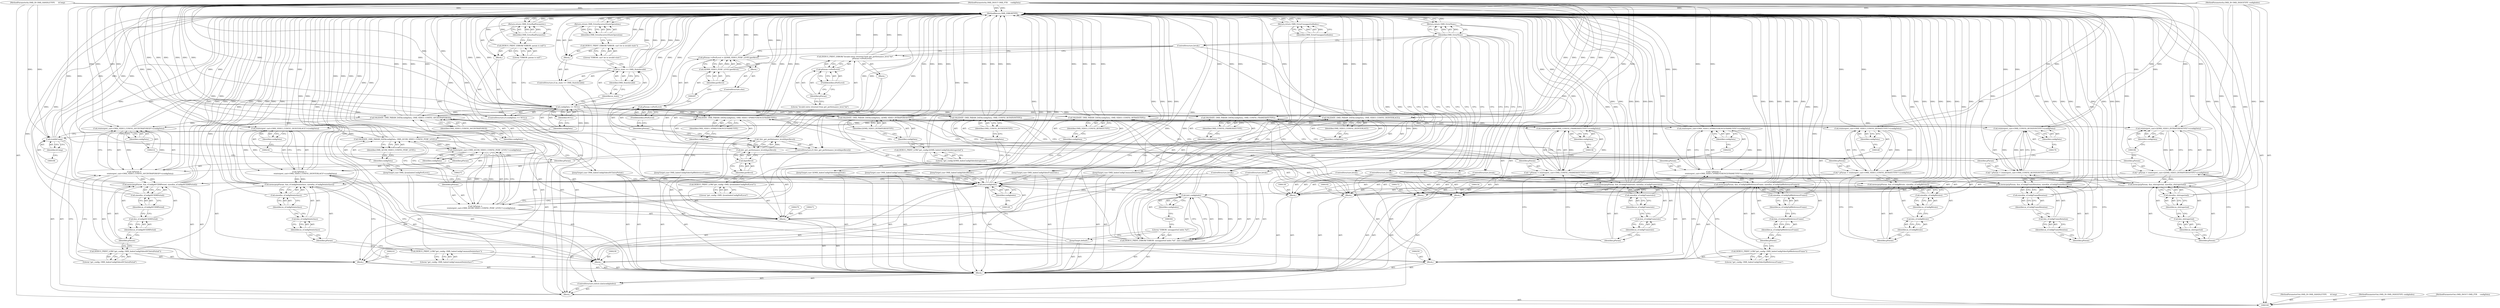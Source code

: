 digraph "0_Android_560ccdb509a7b86186fac0fce1b25bd9a3e6a6e8_4" {
"1000310" [label="(MethodReturn,OMX_ERRORTYPE)"];
"1000101" [label="(MethodParameterIn,OMX_IN OMX_HANDLETYPE      hComp)"];
"1000384" [label="(MethodParameterOut,OMX_IN OMX_HANDLETYPE      hComp)"];
"1000117" [label="(ControlStructure,if (m_state == OMX_StateInvalid))"];
"1000120" [label="(Identifier,OMX_StateInvalid)"];
"1000121" [label="(Block,)"];
"1000118" [label="(Call,m_state == OMX_StateInvalid)"];
"1000119" [label="(Identifier,m_state)"];
"1000123" [label="(Literal,\"ERROR: can't be in invalid state\")"];
"1000122" [label="(Call,DEBUG_PRINT_ERROR(\"ERROR: can't be in invalid state\"))"];
"1000124" [label="(Return,return OMX_ErrorIncorrectStateOperation;)"];
"1000125" [label="(Identifier,OMX_ErrorIncorrectStateOperation)"];
"1000127" [label="(Call,(int)configIndex)"];
"1000129" [label="(Identifier,configIndex)"];
"1000130" [label="(Block,)"];
"1000126" [label="(ControlStructure,switch ((int)configIndex))"];
"1000131" [label="(JumpTarget,case OMX_IndexConfigVideoBitrate:)"];
"1000102" [label="(MethodParameterIn,OMX_IN OMX_INDEXTYPE configIndex)"];
"1000385" [label="(MethodParameterOut,OMX_IN OMX_INDEXTYPE configIndex)"];
"1000133" [label="(Call,VALIDATE_OMX_PARAM_DATA(configData, OMX_VIDEO_CONFIG_BITRATETYPE))"];
"1000134" [label="(Identifier,configData)"];
"1000135" [label="(Identifier,OMX_VIDEO_CONFIG_BITRATETYPE)"];
"1000141" [label="(Identifier,configData)"];
"1000132" [label="(Block,)"];
"1000137" [label="(Call,* pParam = reinterpret_cast<OMX_VIDEO_CONFIG_BITRATETYPE*>(configData))"];
"1000138" [label="(Identifier,pParam)"];
"1000139" [label="(Call,reinterpret_cast<OMX_VIDEO_CONFIG_BITRATETYPE*>(configData))"];
"1000142" [label="(Call,memcpy(pParam, &m_sConfigBitrate, sizeof(m_sConfigBitrate)))"];
"1000143" [label="(Identifier,pParam)"];
"1000144" [label="(Call,&m_sConfigBitrate)"];
"1000145" [label="(Identifier,m_sConfigBitrate)"];
"1000146" [label="(Call,sizeof(m_sConfigBitrate))"];
"1000147" [label="(Identifier,m_sConfigBitrate)"];
"1000148" [label="(ControlStructure,break;)"];
"1000149" [label="(JumpTarget,case OMX_IndexConfigVideoFramerate:)"];
"1000151" [label="(Call,VALIDATE_OMX_PARAM_DATA(configData, OMX_CONFIG_FRAMERATETYPE))"];
"1000152" [label="(Identifier,configData)"];
"1000153" [label="(Identifier,OMX_CONFIG_FRAMERATETYPE)"];
"1000150" [label="(Block,)"];
"1000155" [label="(Call,* pParam = reinterpret_cast<OMX_CONFIG_FRAMERATETYPE*>(configData))"];
"1000156" [label="(Identifier,pParam)"];
"1000157" [label="(Call,reinterpret_cast<OMX_CONFIG_FRAMERATETYPE*>(configData))"];
"1000159" [label="(Identifier,configData)"];
"1000103" [label="(MethodParameterIn,OMX_INOUT OMX_PTR     configData)"];
"1000386" [label="(MethodParameterOut,OMX_INOUT OMX_PTR     configData)"];
"1000160" [label="(Call,memcpy(pParam, &m_sConfigFramerate, sizeof(m_sConfigFramerate)))"];
"1000161" [label="(Identifier,pParam)"];
"1000162" [label="(Call,&m_sConfigFramerate)"];
"1000163" [label="(Identifier,m_sConfigFramerate)"];
"1000164" [label="(Call,sizeof(m_sConfigFramerate))"];
"1000165" [label="(Identifier,m_sConfigFramerate)"];
"1000166" [label="(ControlStructure,break;)"];
"1000167" [label="(JumpTarget,case OMX_IndexConfigCommonRotate:)"];
"1000169" [label="(Call,VALIDATE_OMX_PARAM_DATA(configData, OMX_CONFIG_ROTATIONTYPE))"];
"1000170" [label="(Identifier,configData)"];
"1000171" [label="(Identifier,OMX_CONFIG_ROTATIONTYPE)"];
"1000168" [label="(Block,)"];
"1000173" [label="(Call,* pParam = reinterpret_cast<OMX_CONFIG_ROTATIONTYPE*>(configData))"];
"1000174" [label="(Identifier,pParam)"];
"1000175" [label="(Call,reinterpret_cast<OMX_CONFIG_ROTATIONTYPE*>(configData))"];
"1000177" [label="(Identifier,configData)"];
"1000178" [label="(Call,memcpy(pParam, &m_sConfigFrameRotation, sizeof(m_sConfigFrameRotation)))"];
"1000179" [label="(Identifier,pParam)"];
"1000180" [label="(Call,&m_sConfigFrameRotation)"];
"1000181" [label="(Identifier,m_sConfigFrameRotation)"];
"1000182" [label="(Call,sizeof(m_sConfigFrameRotation))"];
"1000183" [label="(Identifier,m_sConfigFrameRotation)"];
"1000184" [label="(ControlStructure,break;)"];
"1000104" [label="(Block,)"];
"1000185" [label="(JumpTarget,case QOMX_IndexConfigVideoIntraperiod:)"];
"1000187" [label="(Call,DEBUG_PRINT_LOW(\"get_config:QOMX_IndexConfigVideoIntraperiod\"))"];
"1000188" [label="(Literal,\"get_config:QOMX_IndexConfigVideoIntraperiod\")"];
"1000189" [label="(Call,VALIDATE_OMX_PARAM_DATA(configData, QOMX_VIDEO_INTRAPERIODTYPE))"];
"1000190" [label="(Identifier,configData)"];
"1000191" [label="(Identifier,QOMX_VIDEO_INTRAPERIODTYPE)"];
"1000197" [label="(Identifier,configData)"];
"1000186" [label="(Block,)"];
"1000193" [label="(Call,* pParam = reinterpret_cast<QOMX_VIDEO_INTRAPERIODTYPE*>(configData))"];
"1000194" [label="(Identifier,pParam)"];
"1000195" [label="(Call,reinterpret_cast<QOMX_VIDEO_INTRAPERIODTYPE*>(configData))"];
"1000198" [label="(Call,memcpy(pParam, &m_sIntraperiod, sizeof(m_sIntraperiod)))"];
"1000199" [label="(Identifier,pParam)"];
"1000200" [label="(Call,&m_sIntraperiod)"];
"1000201" [label="(Identifier,m_sIntraperiod)"];
"1000202" [label="(Call,sizeof(m_sIntraperiod))"];
"1000203" [label="(Identifier,m_sIntraperiod)"];
"1000204" [label="(ControlStructure,break;)"];
"1000205" [label="(JumpTarget,case OMX_IndexConfigVideoAVCIntraPeriod:)"];
"1000105" [label="(Call,(void)hComp)"];
"1000107" [label="(Identifier,hComp)"];
"1000207" [label="(Call,VALIDATE_OMX_PARAM_DATA(configData, OMX_VIDEO_CONFIG_AVCINTRAPERIOD))"];
"1000208" [label="(Identifier,configData)"];
"1000209" [label="(Identifier,OMX_VIDEO_CONFIG_AVCINTRAPERIOD)"];
"1000206" [label="(Block,)"];
"1000211" [label="(Call,*pParam =\n                     reinterpret_cast<OMX_VIDEO_CONFIG_AVCINTRAPERIOD*>(configData))"];
"1000212" [label="(Identifier,pParam)"];
"1000213" [label="(Call,reinterpret_cast<OMX_VIDEO_CONFIG_AVCINTRAPERIOD*>(configData))"];
"1000215" [label="(Identifier,configData)"];
"1000216" [label="(Call,DEBUG_PRINT_LOW(\"get_config: OMX_IndexConfigVideoAVCIntraPeriod\"))"];
"1000217" [label="(Literal,\"get_config: OMX_IndexConfigVideoAVCIntraPeriod\")"];
"1000218" [label="(Call,memcpy(pParam, &m_sConfigAVCIDRPeriod, sizeof(m_sConfigAVCIDRPeriod)))"];
"1000219" [label="(Identifier,pParam)"];
"1000220" [label="(Call,&m_sConfigAVCIDRPeriod)"];
"1000221" [label="(Identifier,m_sConfigAVCIDRPeriod)"];
"1000222" [label="(Call,sizeof(m_sConfigAVCIDRPeriod))"];
"1000223" [label="(Identifier,m_sConfigAVCIDRPeriod)"];
"1000224" [label="(ControlStructure,break;)"];
"1000225" [label="(JumpTarget,case OMX_IndexConfigCommonDeinterlace:)"];
"1000227" [label="(Call,VALIDATE_OMX_PARAM_DATA(configData, OMX_VIDEO_CONFIG_DEINTERLACE))"];
"1000228" [label="(Identifier,configData)"];
"1000229" [label="(Identifier,OMX_VIDEO_CONFIG_DEINTERLACE)"];
"1000226" [label="(Block,)"];
"1000231" [label="(Call,*pParam =\n                     reinterpret_cast<OMX_VIDEO_CONFIG_DEINTERLACE*>(configData))"];
"1000232" [label="(Identifier,pParam)"];
"1000233" [label="(Call,reinterpret_cast<OMX_VIDEO_CONFIG_DEINTERLACE*>(configData))"];
"1000235" [label="(Identifier,configData)"];
"1000236" [label="(Call,DEBUG_PRINT_LOW(\"get_config: OMX_IndexConfigCommonDeinterlace\"))"];
"1000237" [label="(Literal,\"get_config: OMX_IndexConfigCommonDeinterlace\")"];
"1000238" [label="(Call,memcpy(pParam, &m_sConfigDeinterlace, sizeof(m_sConfigDeinterlace)))"];
"1000239" [label="(Identifier,pParam)"];
"1000240" [label="(Call,&m_sConfigDeinterlace)"];
"1000241" [label="(Identifier,m_sConfigDeinterlace)"];
"1000242" [label="(Call,sizeof(m_sConfigDeinterlace))"];
"1000243" [label="(Identifier,m_sConfigDeinterlace)"];
"1000244" [label="(ControlStructure,break;)"];
"1000245" [label="(JumpTarget,case OMX_IndexConfigVideoVp8ReferenceFrame:)"];
"1000108" [label="(ControlStructure,if (configData == NULL))"];
"1000111" [label="(Identifier,NULL)"];
"1000112" [label="(Block,)"];
"1000109" [label="(Call,configData == NULL)"];
"1000110" [label="(Identifier,configData)"];
"1000247" [label="(Call,VALIDATE_OMX_PARAM_DATA(configData, OMX_VIDEO_VP8REFERENCEFRAMETYPE))"];
"1000248" [label="(Identifier,configData)"];
"1000249" [label="(Identifier,OMX_VIDEO_VP8REFERENCEFRAMETYPE)"];
"1000246" [label="(Block,)"];
"1000251" [label="(Call,* pParam =\n                    reinterpret_cast<OMX_VIDEO_VP8REFERENCEFRAMETYPE*>(configData))"];
"1000252" [label="(Identifier,pParam)"];
"1000253" [label="(Call,reinterpret_cast<OMX_VIDEO_VP8REFERENCEFRAMETYPE*>(configData))"];
"1000255" [label="(Identifier,configData)"];
"1000256" [label="(Call,DEBUG_PRINT_LOW(\"get_config: OMX_IndexConfigVideoVp8ReferenceFrame\"))"];
"1000257" [label="(Literal,\"get_config: OMX_IndexConfigVideoVp8ReferenceFrame\")"];
"1000258" [label="(Call,memcpy(pParam, &m_sConfigVp8ReferenceFrame, sizeof(m_sConfigVp8ReferenceFrame)))"];
"1000259" [label="(Identifier,pParam)"];
"1000260" [label="(Call,&m_sConfigVp8ReferenceFrame)"];
"1000261" [label="(Identifier,m_sConfigVp8ReferenceFrame)"];
"1000262" [label="(Call,sizeof(m_sConfigVp8ReferenceFrame))"];
"1000263" [label="(Identifier,m_sConfigVp8ReferenceFrame)"];
"1000264" [label="(ControlStructure,break;)"];
"1000265" [label="(JumpTarget,case OMX_QcomIndexConfigPerfLevel:)"];
"1000114" [label="(Literal,\"ERROR: param is null\")"];
"1000113" [label="(Call,DEBUG_PRINT_ERROR(\"ERROR: param is null\"))"];
"1000267" [label="(Call,VALIDATE_OMX_PARAM_DATA(configData, OMX_QCOM_VIDEO_CONFIG_PERF_LEVEL))"];
"1000268" [label="(Identifier,configData)"];
"1000269" [label="(Identifier,OMX_QCOM_VIDEO_CONFIG_PERF_LEVEL)"];
"1000266" [label="(Block,)"];
"1000272" [label="(Call,*pParam =\n                     reinterpret_cast<OMX_QCOM_VIDEO_CONFIG_PERF_LEVEL*>(configData))"];
"1000273" [label="(Identifier,pParam)"];
"1000274" [label="(Call,reinterpret_cast<OMX_QCOM_VIDEO_CONFIG_PERF_LEVEL*>(configData))"];
"1000276" [label="(Identifier,configData)"];
"1000277" [label="(Call,DEBUG_PRINT_LOW(\"get_config: OMX_QcomIndexConfigPerfLevel\"))"];
"1000278" [label="(Literal,\"get_config: OMX_QcomIndexConfigPerfLevel\")"];
"1000279" [label="(ControlStructure,if (!dev_get_performance_level(&perflevel)))"];
"1000282" [label="(Call,&perflevel)"];
"1000283" [label="(Identifier,perflevel)"];
"1000284" [label="(Block,)"];
"1000280" [label="(Call,!dev_get_performance_level(&perflevel))"];
"1000281" [label="(Call,dev_get_performance_level(&perflevel))"];
"1000285" [label="(Call,DEBUG_PRINT_ERROR(\"Invalid entry returned from get_performance_level %d\",\n                        pParam->ePerfLevel))"];
"1000286" [label="(Literal,\"Invalid entry returned from get_performance_level %d\")"];
"1000287" [label="(Call,pParam->ePerfLevel)"];
"1000288" [label="(Identifier,pParam)"];
"1000289" [label="(FieldIdentifier,ePerfLevel)"];
"1000290" [label="(ControlStructure,else)"];
"1000291" [label="(Block,)"];
"1000115" [label="(Return,return OMX_ErrorBadParameter;)"];
"1000116" [label="(Identifier,OMX_ErrorBadParameter)"];
"1000292" [label="(Call,pParam->ePerfLevel = (QOMX_VIDEO_PERF_LEVEL)perflevel)"];
"1000293" [label="(Call,pParam->ePerfLevel)"];
"1000294" [label="(Identifier,pParam)"];
"1000295" [label="(FieldIdentifier,ePerfLevel)"];
"1000296" [label="(Call,(QOMX_VIDEO_PERF_LEVEL)perflevel)"];
"1000298" [label="(Identifier,perflevel)"];
"1000299" [label="(ControlStructure,break;)"];
"1000300" [label="(JumpTarget,default:)"];
"1000301" [label="(Call,DEBUG_PRINT_ERROR(\"ERROR: unsupported index %d\", (int) configIndex))"];
"1000302" [label="(Literal,\"ERROR: unsupported index %d\")"];
"1000303" [label="(Call,(int) configIndex)"];
"1000305" [label="(Identifier,configIndex)"];
"1000306" [label="(Return,return OMX_ErrorUnsupportedIndex;)"];
"1000307" [label="(Identifier,OMX_ErrorUnsupportedIndex)"];
"1000308" [label="(Return,return OMX_ErrorNone;)"];
"1000309" [label="(Identifier,OMX_ErrorNone)"];
"1000310" -> "1000100"  [label="AST: "];
"1000310" -> "1000115"  [label="CFG: "];
"1000310" -> "1000124"  [label="CFG: "];
"1000310" -> "1000306"  [label="CFG: "];
"1000310" -> "1000308"  [label="CFG: "];
"1000124" -> "1000310"  [label="DDG: "];
"1000308" -> "1000310"  [label="DDG: "];
"1000301" -> "1000310"  [label="DDG: "];
"1000301" -> "1000310"  [label="DDG: "];
"1000258" -> "1000310"  [label="DDG: "];
"1000258" -> "1000310"  [label="DDG: "];
"1000258" -> "1000310"  [label="DDG: "];
"1000178" -> "1000310"  [label="DDG: "];
"1000178" -> "1000310"  [label="DDG: "];
"1000178" -> "1000310"  [label="DDG: "];
"1000157" -> "1000310"  [label="DDG: "];
"1000296" -> "1000310"  [label="DDG: "];
"1000187" -> "1000310"  [label="DDG: "];
"1000142" -> "1000310"  [label="DDG: "];
"1000142" -> "1000310"  [label="DDG: "];
"1000142" -> "1000310"  [label="DDG: "];
"1000227" -> "1000310"  [label="DDG: "];
"1000227" -> "1000310"  [label="DDG: "];
"1000222" -> "1000310"  [label="DDG: "];
"1000207" -> "1000310"  [label="DDG: "];
"1000207" -> "1000310"  [label="DDG: "];
"1000285" -> "1000310"  [label="DDG: "];
"1000285" -> "1000310"  [label="DDG: "];
"1000281" -> "1000310"  [label="DDG: "];
"1000105" -> "1000310"  [label="DDG: "];
"1000105" -> "1000310"  [label="DDG: "];
"1000236" -> "1000310"  [label="DDG: "];
"1000151" -> "1000310"  [label="DDG: "];
"1000151" -> "1000310"  [label="DDG: "];
"1000238" -> "1000310"  [label="DDG: "];
"1000238" -> "1000310"  [label="DDG: "];
"1000238" -> "1000310"  [label="DDG: "];
"1000231" -> "1000310"  [label="DDG: "];
"1000251" -> "1000310"  [label="DDG: "];
"1000169" -> "1000310"  [label="DDG: "];
"1000169" -> "1000310"  [label="DDG: "];
"1000233" -> "1000310"  [label="DDG: "];
"1000280" -> "1000310"  [label="DDG: "];
"1000280" -> "1000310"  [label="DDG: "];
"1000292" -> "1000310"  [label="DDG: "];
"1000292" -> "1000310"  [label="DDG: "];
"1000198" -> "1000310"  [label="DDG: "];
"1000198" -> "1000310"  [label="DDG: "];
"1000198" -> "1000310"  [label="DDG: "];
"1000216" -> "1000310"  [label="DDG: "];
"1000155" -> "1000310"  [label="DDG: "];
"1000253" -> "1000310"  [label="DDG: "];
"1000218" -> "1000310"  [label="DDG: "];
"1000218" -> "1000310"  [label="DDG: "];
"1000218" -> "1000310"  [label="DDG: "];
"1000160" -> "1000310"  [label="DDG: "];
"1000160" -> "1000310"  [label="DDG: "];
"1000160" -> "1000310"  [label="DDG: "];
"1000189" -> "1000310"  [label="DDG: "];
"1000189" -> "1000310"  [label="DDG: "];
"1000303" -> "1000310"  [label="DDG: "];
"1000139" -> "1000310"  [label="DDG: "];
"1000137" -> "1000310"  [label="DDG: "];
"1000267" -> "1000310"  [label="DDG: "];
"1000267" -> "1000310"  [label="DDG: "];
"1000193" -> "1000310"  [label="DDG: "];
"1000127" -> "1000310"  [label="DDG: "];
"1000127" -> "1000310"  [label="DDG: "];
"1000103" -> "1000310"  [label="DDG: "];
"1000272" -> "1000310"  [label="DDG: "];
"1000272" -> "1000310"  [label="DDG: "];
"1000262" -> "1000310"  [label="DDG: "];
"1000202" -> "1000310"  [label="DDG: "];
"1000118" -> "1000310"  [label="DDG: "];
"1000118" -> "1000310"  [label="DDG: "];
"1000118" -> "1000310"  [label="DDG: "];
"1000274" -> "1000310"  [label="DDG: "];
"1000133" -> "1000310"  [label="DDG: "];
"1000133" -> "1000310"  [label="DDG: "];
"1000102" -> "1000310"  [label="DDG: "];
"1000195" -> "1000310"  [label="DDG: "];
"1000211" -> "1000310"  [label="DDG: "];
"1000113" -> "1000310"  [label="DDG: "];
"1000101" -> "1000310"  [label="DDG: "];
"1000109" -> "1000310"  [label="DDG: "];
"1000109" -> "1000310"  [label="DDG: "];
"1000109" -> "1000310"  [label="DDG: "];
"1000277" -> "1000310"  [label="DDG: "];
"1000122" -> "1000310"  [label="DDG: "];
"1000213" -> "1000310"  [label="DDG: "];
"1000175" -> "1000310"  [label="DDG: "];
"1000256" -> "1000310"  [label="DDG: "];
"1000146" -> "1000310"  [label="DDG: "];
"1000182" -> "1000310"  [label="DDG: "];
"1000242" -> "1000310"  [label="DDG: "];
"1000173" -> "1000310"  [label="DDG: "];
"1000247" -> "1000310"  [label="DDG: "];
"1000247" -> "1000310"  [label="DDG: "];
"1000164" -> "1000310"  [label="DDG: "];
"1000115" -> "1000310"  [label="DDG: "];
"1000306" -> "1000310"  [label="DDG: "];
"1000101" -> "1000100"  [label="AST: "];
"1000101" -> "1000310"  [label="DDG: "];
"1000101" -> "1000105"  [label="DDG: "];
"1000384" -> "1000100"  [label="AST: "];
"1000117" -> "1000104"  [label="AST: "];
"1000118" -> "1000117"  [label="AST: "];
"1000121" -> "1000117"  [label="AST: "];
"1000120" -> "1000118"  [label="AST: "];
"1000120" -> "1000119"  [label="CFG: "];
"1000118" -> "1000120"  [label="CFG: "];
"1000121" -> "1000117"  [label="AST: "];
"1000122" -> "1000121"  [label="AST: "];
"1000124" -> "1000121"  [label="AST: "];
"1000118" -> "1000117"  [label="AST: "];
"1000118" -> "1000120"  [label="CFG: "];
"1000119" -> "1000118"  [label="AST: "];
"1000120" -> "1000118"  [label="AST: "];
"1000123" -> "1000118"  [label="CFG: "];
"1000128" -> "1000118"  [label="CFG: "];
"1000118" -> "1000310"  [label="DDG: "];
"1000118" -> "1000310"  [label="DDG: "];
"1000118" -> "1000310"  [label="DDG: "];
"1000119" -> "1000118"  [label="AST: "];
"1000119" -> "1000109"  [label="CFG: "];
"1000120" -> "1000119"  [label="CFG: "];
"1000123" -> "1000122"  [label="AST: "];
"1000123" -> "1000118"  [label="CFG: "];
"1000122" -> "1000123"  [label="CFG: "];
"1000122" -> "1000121"  [label="AST: "];
"1000122" -> "1000123"  [label="CFG: "];
"1000123" -> "1000122"  [label="AST: "];
"1000125" -> "1000122"  [label="CFG: "];
"1000122" -> "1000310"  [label="DDG: "];
"1000124" -> "1000121"  [label="AST: "];
"1000124" -> "1000125"  [label="CFG: "];
"1000125" -> "1000124"  [label="AST: "];
"1000310" -> "1000124"  [label="CFG: "];
"1000124" -> "1000310"  [label="DDG: "];
"1000125" -> "1000124"  [label="DDG: "];
"1000125" -> "1000124"  [label="AST: "];
"1000125" -> "1000122"  [label="CFG: "];
"1000124" -> "1000125"  [label="CFG: "];
"1000125" -> "1000124"  [label="DDG: "];
"1000127" -> "1000126"  [label="AST: "];
"1000127" -> "1000129"  [label="CFG: "];
"1000128" -> "1000127"  [label="AST: "];
"1000129" -> "1000127"  [label="AST: "];
"1000131" -> "1000127"  [label="CFG: "];
"1000149" -> "1000127"  [label="CFG: "];
"1000167" -> "1000127"  [label="CFG: "];
"1000185" -> "1000127"  [label="CFG: "];
"1000205" -> "1000127"  [label="CFG: "];
"1000225" -> "1000127"  [label="CFG: "];
"1000245" -> "1000127"  [label="CFG: "];
"1000265" -> "1000127"  [label="CFG: "];
"1000300" -> "1000127"  [label="CFG: "];
"1000127" -> "1000310"  [label="DDG: "];
"1000127" -> "1000310"  [label="DDG: "];
"1000102" -> "1000127"  [label="DDG: "];
"1000127" -> "1000303"  [label="DDG: "];
"1000129" -> "1000127"  [label="AST: "];
"1000129" -> "1000128"  [label="CFG: "];
"1000127" -> "1000129"  [label="CFG: "];
"1000130" -> "1000126"  [label="AST: "];
"1000131" -> "1000130"  [label="AST: "];
"1000132" -> "1000130"  [label="AST: "];
"1000149" -> "1000130"  [label="AST: "];
"1000150" -> "1000130"  [label="AST: "];
"1000167" -> "1000130"  [label="AST: "];
"1000168" -> "1000130"  [label="AST: "];
"1000185" -> "1000130"  [label="AST: "];
"1000186" -> "1000130"  [label="AST: "];
"1000205" -> "1000130"  [label="AST: "];
"1000206" -> "1000130"  [label="AST: "];
"1000225" -> "1000130"  [label="AST: "];
"1000226" -> "1000130"  [label="AST: "];
"1000245" -> "1000130"  [label="AST: "];
"1000246" -> "1000130"  [label="AST: "];
"1000265" -> "1000130"  [label="AST: "];
"1000266" -> "1000130"  [label="AST: "];
"1000300" -> "1000130"  [label="AST: "];
"1000301" -> "1000130"  [label="AST: "];
"1000306" -> "1000130"  [label="AST: "];
"1000126" -> "1000104"  [label="AST: "];
"1000127" -> "1000126"  [label="AST: "];
"1000130" -> "1000126"  [label="AST: "];
"1000131" -> "1000130"  [label="AST: "];
"1000131" -> "1000127"  [label="CFG: "];
"1000134" -> "1000131"  [label="CFG: "];
"1000102" -> "1000100"  [label="AST: "];
"1000102" -> "1000310"  [label="DDG: "];
"1000102" -> "1000127"  [label="DDG: "];
"1000102" -> "1000303"  [label="DDG: "];
"1000385" -> "1000100"  [label="AST: "];
"1000133" -> "1000132"  [label="AST: "];
"1000133" -> "1000135"  [label="CFG: "];
"1000134" -> "1000133"  [label="AST: "];
"1000135" -> "1000133"  [label="AST: "];
"1000138" -> "1000133"  [label="CFG: "];
"1000133" -> "1000310"  [label="DDG: "];
"1000133" -> "1000310"  [label="DDG: "];
"1000109" -> "1000133"  [label="DDG: "];
"1000103" -> "1000133"  [label="DDG: "];
"1000133" -> "1000139"  [label="DDG: "];
"1000134" -> "1000133"  [label="AST: "];
"1000134" -> "1000131"  [label="CFG: "];
"1000135" -> "1000134"  [label="CFG: "];
"1000135" -> "1000133"  [label="AST: "];
"1000135" -> "1000134"  [label="CFG: "];
"1000133" -> "1000135"  [label="CFG: "];
"1000141" -> "1000139"  [label="AST: "];
"1000141" -> "1000140"  [label="CFG: "];
"1000139" -> "1000141"  [label="CFG: "];
"1000132" -> "1000130"  [label="AST: "];
"1000133" -> "1000132"  [label="AST: "];
"1000136" -> "1000132"  [label="AST: "];
"1000137" -> "1000132"  [label="AST: "];
"1000142" -> "1000132"  [label="AST: "];
"1000148" -> "1000132"  [label="AST: "];
"1000137" -> "1000132"  [label="AST: "];
"1000137" -> "1000139"  [label="CFG: "];
"1000138" -> "1000137"  [label="AST: "];
"1000139" -> "1000137"  [label="AST: "];
"1000143" -> "1000137"  [label="CFG: "];
"1000137" -> "1000310"  [label="DDG: "];
"1000139" -> "1000137"  [label="DDG: "];
"1000137" -> "1000142"  [label="DDG: "];
"1000138" -> "1000137"  [label="AST: "];
"1000138" -> "1000133"  [label="CFG: "];
"1000140" -> "1000138"  [label="CFG: "];
"1000139" -> "1000137"  [label="AST: "];
"1000139" -> "1000141"  [label="CFG: "];
"1000140" -> "1000139"  [label="AST: "];
"1000141" -> "1000139"  [label="AST: "];
"1000137" -> "1000139"  [label="CFG: "];
"1000139" -> "1000310"  [label="DDG: "];
"1000139" -> "1000137"  [label="DDG: "];
"1000133" -> "1000139"  [label="DDG: "];
"1000103" -> "1000139"  [label="DDG: "];
"1000142" -> "1000132"  [label="AST: "];
"1000142" -> "1000146"  [label="CFG: "];
"1000143" -> "1000142"  [label="AST: "];
"1000144" -> "1000142"  [label="AST: "];
"1000146" -> "1000142"  [label="AST: "];
"1000148" -> "1000142"  [label="CFG: "];
"1000142" -> "1000310"  [label="DDG: "];
"1000142" -> "1000310"  [label="DDG: "];
"1000142" -> "1000310"  [label="DDG: "];
"1000137" -> "1000142"  [label="DDG: "];
"1000143" -> "1000142"  [label="AST: "];
"1000143" -> "1000137"  [label="CFG: "];
"1000145" -> "1000143"  [label="CFG: "];
"1000144" -> "1000142"  [label="AST: "];
"1000144" -> "1000145"  [label="CFG: "];
"1000145" -> "1000144"  [label="AST: "];
"1000147" -> "1000144"  [label="CFG: "];
"1000145" -> "1000144"  [label="AST: "];
"1000145" -> "1000143"  [label="CFG: "];
"1000144" -> "1000145"  [label="CFG: "];
"1000146" -> "1000142"  [label="AST: "];
"1000146" -> "1000147"  [label="CFG: "];
"1000147" -> "1000146"  [label="AST: "];
"1000142" -> "1000146"  [label="CFG: "];
"1000146" -> "1000310"  [label="DDG: "];
"1000147" -> "1000146"  [label="AST: "];
"1000147" -> "1000144"  [label="CFG: "];
"1000146" -> "1000147"  [label="CFG: "];
"1000148" -> "1000132"  [label="AST: "];
"1000148" -> "1000142"  [label="CFG: "];
"1000309" -> "1000148"  [label="CFG: "];
"1000149" -> "1000130"  [label="AST: "];
"1000149" -> "1000127"  [label="CFG: "];
"1000152" -> "1000149"  [label="CFG: "];
"1000151" -> "1000150"  [label="AST: "];
"1000151" -> "1000153"  [label="CFG: "];
"1000152" -> "1000151"  [label="AST: "];
"1000153" -> "1000151"  [label="AST: "];
"1000156" -> "1000151"  [label="CFG: "];
"1000151" -> "1000310"  [label="DDG: "];
"1000151" -> "1000310"  [label="DDG: "];
"1000109" -> "1000151"  [label="DDG: "];
"1000103" -> "1000151"  [label="DDG: "];
"1000151" -> "1000157"  [label="DDG: "];
"1000152" -> "1000151"  [label="AST: "];
"1000152" -> "1000149"  [label="CFG: "];
"1000153" -> "1000152"  [label="CFG: "];
"1000153" -> "1000151"  [label="AST: "];
"1000153" -> "1000152"  [label="CFG: "];
"1000151" -> "1000153"  [label="CFG: "];
"1000150" -> "1000130"  [label="AST: "];
"1000151" -> "1000150"  [label="AST: "];
"1000154" -> "1000150"  [label="AST: "];
"1000155" -> "1000150"  [label="AST: "];
"1000160" -> "1000150"  [label="AST: "];
"1000166" -> "1000150"  [label="AST: "];
"1000155" -> "1000150"  [label="AST: "];
"1000155" -> "1000157"  [label="CFG: "];
"1000156" -> "1000155"  [label="AST: "];
"1000157" -> "1000155"  [label="AST: "];
"1000161" -> "1000155"  [label="CFG: "];
"1000155" -> "1000310"  [label="DDG: "];
"1000157" -> "1000155"  [label="DDG: "];
"1000155" -> "1000160"  [label="DDG: "];
"1000156" -> "1000155"  [label="AST: "];
"1000156" -> "1000151"  [label="CFG: "];
"1000158" -> "1000156"  [label="CFG: "];
"1000157" -> "1000155"  [label="AST: "];
"1000157" -> "1000159"  [label="CFG: "];
"1000158" -> "1000157"  [label="AST: "];
"1000159" -> "1000157"  [label="AST: "];
"1000155" -> "1000157"  [label="CFG: "];
"1000157" -> "1000310"  [label="DDG: "];
"1000157" -> "1000155"  [label="DDG: "];
"1000151" -> "1000157"  [label="DDG: "];
"1000103" -> "1000157"  [label="DDG: "];
"1000159" -> "1000157"  [label="AST: "];
"1000159" -> "1000158"  [label="CFG: "];
"1000157" -> "1000159"  [label="CFG: "];
"1000103" -> "1000100"  [label="AST: "];
"1000103" -> "1000310"  [label="DDG: "];
"1000103" -> "1000109"  [label="DDG: "];
"1000103" -> "1000133"  [label="DDG: "];
"1000103" -> "1000139"  [label="DDG: "];
"1000103" -> "1000151"  [label="DDG: "];
"1000103" -> "1000157"  [label="DDG: "];
"1000103" -> "1000169"  [label="DDG: "];
"1000103" -> "1000175"  [label="DDG: "];
"1000103" -> "1000189"  [label="DDG: "];
"1000103" -> "1000195"  [label="DDG: "];
"1000103" -> "1000207"  [label="DDG: "];
"1000103" -> "1000213"  [label="DDG: "];
"1000103" -> "1000227"  [label="DDG: "];
"1000103" -> "1000233"  [label="DDG: "];
"1000103" -> "1000247"  [label="DDG: "];
"1000103" -> "1000253"  [label="DDG: "];
"1000103" -> "1000267"  [label="DDG: "];
"1000103" -> "1000274"  [label="DDG: "];
"1000386" -> "1000100"  [label="AST: "];
"1000160" -> "1000150"  [label="AST: "];
"1000160" -> "1000164"  [label="CFG: "];
"1000161" -> "1000160"  [label="AST: "];
"1000162" -> "1000160"  [label="AST: "];
"1000164" -> "1000160"  [label="AST: "];
"1000166" -> "1000160"  [label="CFG: "];
"1000160" -> "1000310"  [label="DDG: "];
"1000160" -> "1000310"  [label="DDG: "];
"1000160" -> "1000310"  [label="DDG: "];
"1000155" -> "1000160"  [label="DDG: "];
"1000161" -> "1000160"  [label="AST: "];
"1000161" -> "1000155"  [label="CFG: "];
"1000163" -> "1000161"  [label="CFG: "];
"1000162" -> "1000160"  [label="AST: "];
"1000162" -> "1000163"  [label="CFG: "];
"1000163" -> "1000162"  [label="AST: "];
"1000165" -> "1000162"  [label="CFG: "];
"1000163" -> "1000162"  [label="AST: "];
"1000163" -> "1000161"  [label="CFG: "];
"1000162" -> "1000163"  [label="CFG: "];
"1000164" -> "1000160"  [label="AST: "];
"1000164" -> "1000165"  [label="CFG: "];
"1000165" -> "1000164"  [label="AST: "];
"1000160" -> "1000164"  [label="CFG: "];
"1000164" -> "1000310"  [label="DDG: "];
"1000165" -> "1000164"  [label="AST: "];
"1000165" -> "1000162"  [label="CFG: "];
"1000164" -> "1000165"  [label="CFG: "];
"1000166" -> "1000150"  [label="AST: "];
"1000166" -> "1000160"  [label="CFG: "];
"1000309" -> "1000166"  [label="CFG: "];
"1000167" -> "1000130"  [label="AST: "];
"1000167" -> "1000127"  [label="CFG: "];
"1000170" -> "1000167"  [label="CFG: "];
"1000169" -> "1000168"  [label="AST: "];
"1000169" -> "1000171"  [label="CFG: "];
"1000170" -> "1000169"  [label="AST: "];
"1000171" -> "1000169"  [label="AST: "];
"1000174" -> "1000169"  [label="CFG: "];
"1000169" -> "1000310"  [label="DDG: "];
"1000169" -> "1000310"  [label="DDG: "];
"1000109" -> "1000169"  [label="DDG: "];
"1000103" -> "1000169"  [label="DDG: "];
"1000169" -> "1000175"  [label="DDG: "];
"1000170" -> "1000169"  [label="AST: "];
"1000170" -> "1000167"  [label="CFG: "];
"1000171" -> "1000170"  [label="CFG: "];
"1000171" -> "1000169"  [label="AST: "];
"1000171" -> "1000170"  [label="CFG: "];
"1000169" -> "1000171"  [label="CFG: "];
"1000168" -> "1000130"  [label="AST: "];
"1000169" -> "1000168"  [label="AST: "];
"1000172" -> "1000168"  [label="AST: "];
"1000173" -> "1000168"  [label="AST: "];
"1000178" -> "1000168"  [label="AST: "];
"1000184" -> "1000168"  [label="AST: "];
"1000173" -> "1000168"  [label="AST: "];
"1000173" -> "1000175"  [label="CFG: "];
"1000174" -> "1000173"  [label="AST: "];
"1000175" -> "1000173"  [label="AST: "];
"1000179" -> "1000173"  [label="CFG: "];
"1000173" -> "1000310"  [label="DDG: "];
"1000175" -> "1000173"  [label="DDG: "];
"1000173" -> "1000178"  [label="DDG: "];
"1000174" -> "1000173"  [label="AST: "];
"1000174" -> "1000169"  [label="CFG: "];
"1000176" -> "1000174"  [label="CFG: "];
"1000175" -> "1000173"  [label="AST: "];
"1000175" -> "1000177"  [label="CFG: "];
"1000176" -> "1000175"  [label="AST: "];
"1000177" -> "1000175"  [label="AST: "];
"1000173" -> "1000175"  [label="CFG: "];
"1000175" -> "1000310"  [label="DDG: "];
"1000175" -> "1000173"  [label="DDG: "];
"1000169" -> "1000175"  [label="DDG: "];
"1000103" -> "1000175"  [label="DDG: "];
"1000177" -> "1000175"  [label="AST: "];
"1000177" -> "1000176"  [label="CFG: "];
"1000175" -> "1000177"  [label="CFG: "];
"1000178" -> "1000168"  [label="AST: "];
"1000178" -> "1000182"  [label="CFG: "];
"1000179" -> "1000178"  [label="AST: "];
"1000180" -> "1000178"  [label="AST: "];
"1000182" -> "1000178"  [label="AST: "];
"1000184" -> "1000178"  [label="CFG: "];
"1000178" -> "1000310"  [label="DDG: "];
"1000178" -> "1000310"  [label="DDG: "];
"1000178" -> "1000310"  [label="DDG: "];
"1000173" -> "1000178"  [label="DDG: "];
"1000179" -> "1000178"  [label="AST: "];
"1000179" -> "1000173"  [label="CFG: "];
"1000181" -> "1000179"  [label="CFG: "];
"1000180" -> "1000178"  [label="AST: "];
"1000180" -> "1000181"  [label="CFG: "];
"1000181" -> "1000180"  [label="AST: "];
"1000183" -> "1000180"  [label="CFG: "];
"1000181" -> "1000180"  [label="AST: "];
"1000181" -> "1000179"  [label="CFG: "];
"1000180" -> "1000181"  [label="CFG: "];
"1000182" -> "1000178"  [label="AST: "];
"1000182" -> "1000183"  [label="CFG: "];
"1000183" -> "1000182"  [label="AST: "];
"1000178" -> "1000182"  [label="CFG: "];
"1000182" -> "1000310"  [label="DDG: "];
"1000183" -> "1000182"  [label="AST: "];
"1000183" -> "1000180"  [label="CFG: "];
"1000182" -> "1000183"  [label="CFG: "];
"1000184" -> "1000168"  [label="AST: "];
"1000184" -> "1000178"  [label="CFG: "];
"1000309" -> "1000184"  [label="CFG: "];
"1000104" -> "1000100"  [label="AST: "];
"1000105" -> "1000104"  [label="AST: "];
"1000108" -> "1000104"  [label="AST: "];
"1000117" -> "1000104"  [label="AST: "];
"1000126" -> "1000104"  [label="AST: "];
"1000308" -> "1000104"  [label="AST: "];
"1000185" -> "1000130"  [label="AST: "];
"1000185" -> "1000127"  [label="CFG: "];
"1000188" -> "1000185"  [label="CFG: "];
"1000187" -> "1000186"  [label="AST: "];
"1000187" -> "1000188"  [label="CFG: "];
"1000188" -> "1000187"  [label="AST: "];
"1000190" -> "1000187"  [label="CFG: "];
"1000187" -> "1000310"  [label="DDG: "];
"1000188" -> "1000187"  [label="AST: "];
"1000188" -> "1000185"  [label="CFG: "];
"1000187" -> "1000188"  [label="CFG: "];
"1000189" -> "1000186"  [label="AST: "];
"1000189" -> "1000191"  [label="CFG: "];
"1000190" -> "1000189"  [label="AST: "];
"1000191" -> "1000189"  [label="AST: "];
"1000194" -> "1000189"  [label="CFG: "];
"1000189" -> "1000310"  [label="DDG: "];
"1000189" -> "1000310"  [label="DDG: "];
"1000109" -> "1000189"  [label="DDG: "];
"1000103" -> "1000189"  [label="DDG: "];
"1000189" -> "1000195"  [label="DDG: "];
"1000190" -> "1000189"  [label="AST: "];
"1000190" -> "1000187"  [label="CFG: "];
"1000191" -> "1000190"  [label="CFG: "];
"1000191" -> "1000189"  [label="AST: "];
"1000191" -> "1000190"  [label="CFG: "];
"1000189" -> "1000191"  [label="CFG: "];
"1000197" -> "1000195"  [label="AST: "];
"1000197" -> "1000196"  [label="CFG: "];
"1000195" -> "1000197"  [label="CFG: "];
"1000186" -> "1000130"  [label="AST: "];
"1000187" -> "1000186"  [label="AST: "];
"1000189" -> "1000186"  [label="AST: "];
"1000192" -> "1000186"  [label="AST: "];
"1000193" -> "1000186"  [label="AST: "];
"1000198" -> "1000186"  [label="AST: "];
"1000204" -> "1000186"  [label="AST: "];
"1000193" -> "1000186"  [label="AST: "];
"1000193" -> "1000195"  [label="CFG: "];
"1000194" -> "1000193"  [label="AST: "];
"1000195" -> "1000193"  [label="AST: "];
"1000199" -> "1000193"  [label="CFG: "];
"1000193" -> "1000310"  [label="DDG: "];
"1000195" -> "1000193"  [label="DDG: "];
"1000193" -> "1000198"  [label="DDG: "];
"1000194" -> "1000193"  [label="AST: "];
"1000194" -> "1000189"  [label="CFG: "];
"1000196" -> "1000194"  [label="CFG: "];
"1000195" -> "1000193"  [label="AST: "];
"1000195" -> "1000197"  [label="CFG: "];
"1000196" -> "1000195"  [label="AST: "];
"1000197" -> "1000195"  [label="AST: "];
"1000193" -> "1000195"  [label="CFG: "];
"1000195" -> "1000310"  [label="DDG: "];
"1000195" -> "1000193"  [label="DDG: "];
"1000189" -> "1000195"  [label="DDG: "];
"1000103" -> "1000195"  [label="DDG: "];
"1000198" -> "1000186"  [label="AST: "];
"1000198" -> "1000202"  [label="CFG: "];
"1000199" -> "1000198"  [label="AST: "];
"1000200" -> "1000198"  [label="AST: "];
"1000202" -> "1000198"  [label="AST: "];
"1000204" -> "1000198"  [label="CFG: "];
"1000198" -> "1000310"  [label="DDG: "];
"1000198" -> "1000310"  [label="DDG: "];
"1000198" -> "1000310"  [label="DDG: "];
"1000193" -> "1000198"  [label="DDG: "];
"1000199" -> "1000198"  [label="AST: "];
"1000199" -> "1000193"  [label="CFG: "];
"1000201" -> "1000199"  [label="CFG: "];
"1000200" -> "1000198"  [label="AST: "];
"1000200" -> "1000201"  [label="CFG: "];
"1000201" -> "1000200"  [label="AST: "];
"1000203" -> "1000200"  [label="CFG: "];
"1000201" -> "1000200"  [label="AST: "];
"1000201" -> "1000199"  [label="CFG: "];
"1000200" -> "1000201"  [label="CFG: "];
"1000202" -> "1000198"  [label="AST: "];
"1000202" -> "1000203"  [label="CFG: "];
"1000203" -> "1000202"  [label="AST: "];
"1000198" -> "1000202"  [label="CFG: "];
"1000202" -> "1000310"  [label="DDG: "];
"1000203" -> "1000202"  [label="AST: "];
"1000203" -> "1000200"  [label="CFG: "];
"1000202" -> "1000203"  [label="CFG: "];
"1000204" -> "1000186"  [label="AST: "];
"1000204" -> "1000198"  [label="CFG: "];
"1000309" -> "1000204"  [label="CFG: "];
"1000205" -> "1000130"  [label="AST: "];
"1000205" -> "1000127"  [label="CFG: "];
"1000208" -> "1000205"  [label="CFG: "];
"1000105" -> "1000104"  [label="AST: "];
"1000105" -> "1000107"  [label="CFG: "];
"1000106" -> "1000105"  [label="AST: "];
"1000107" -> "1000105"  [label="AST: "];
"1000110" -> "1000105"  [label="CFG: "];
"1000105" -> "1000310"  [label="DDG: "];
"1000105" -> "1000310"  [label="DDG: "];
"1000101" -> "1000105"  [label="DDG: "];
"1000107" -> "1000105"  [label="AST: "];
"1000107" -> "1000106"  [label="CFG: "];
"1000105" -> "1000107"  [label="CFG: "];
"1000207" -> "1000206"  [label="AST: "];
"1000207" -> "1000209"  [label="CFG: "];
"1000208" -> "1000207"  [label="AST: "];
"1000209" -> "1000207"  [label="AST: "];
"1000212" -> "1000207"  [label="CFG: "];
"1000207" -> "1000310"  [label="DDG: "];
"1000207" -> "1000310"  [label="DDG: "];
"1000109" -> "1000207"  [label="DDG: "];
"1000103" -> "1000207"  [label="DDG: "];
"1000207" -> "1000213"  [label="DDG: "];
"1000208" -> "1000207"  [label="AST: "];
"1000208" -> "1000205"  [label="CFG: "];
"1000209" -> "1000208"  [label="CFG: "];
"1000209" -> "1000207"  [label="AST: "];
"1000209" -> "1000208"  [label="CFG: "];
"1000207" -> "1000209"  [label="CFG: "];
"1000206" -> "1000130"  [label="AST: "];
"1000207" -> "1000206"  [label="AST: "];
"1000210" -> "1000206"  [label="AST: "];
"1000211" -> "1000206"  [label="AST: "];
"1000216" -> "1000206"  [label="AST: "];
"1000218" -> "1000206"  [label="AST: "];
"1000224" -> "1000206"  [label="AST: "];
"1000211" -> "1000206"  [label="AST: "];
"1000211" -> "1000213"  [label="CFG: "];
"1000212" -> "1000211"  [label="AST: "];
"1000213" -> "1000211"  [label="AST: "];
"1000217" -> "1000211"  [label="CFG: "];
"1000211" -> "1000310"  [label="DDG: "];
"1000213" -> "1000211"  [label="DDG: "];
"1000211" -> "1000218"  [label="DDG: "];
"1000212" -> "1000211"  [label="AST: "];
"1000212" -> "1000207"  [label="CFG: "];
"1000214" -> "1000212"  [label="CFG: "];
"1000213" -> "1000211"  [label="AST: "];
"1000213" -> "1000215"  [label="CFG: "];
"1000214" -> "1000213"  [label="AST: "];
"1000215" -> "1000213"  [label="AST: "];
"1000211" -> "1000213"  [label="CFG: "];
"1000213" -> "1000310"  [label="DDG: "];
"1000213" -> "1000211"  [label="DDG: "];
"1000207" -> "1000213"  [label="DDG: "];
"1000103" -> "1000213"  [label="DDG: "];
"1000215" -> "1000213"  [label="AST: "];
"1000215" -> "1000214"  [label="CFG: "];
"1000213" -> "1000215"  [label="CFG: "];
"1000216" -> "1000206"  [label="AST: "];
"1000216" -> "1000217"  [label="CFG: "];
"1000217" -> "1000216"  [label="AST: "];
"1000219" -> "1000216"  [label="CFG: "];
"1000216" -> "1000310"  [label="DDG: "];
"1000217" -> "1000216"  [label="AST: "];
"1000217" -> "1000211"  [label="CFG: "];
"1000216" -> "1000217"  [label="CFG: "];
"1000218" -> "1000206"  [label="AST: "];
"1000218" -> "1000222"  [label="CFG: "];
"1000219" -> "1000218"  [label="AST: "];
"1000220" -> "1000218"  [label="AST: "];
"1000222" -> "1000218"  [label="AST: "];
"1000224" -> "1000218"  [label="CFG: "];
"1000218" -> "1000310"  [label="DDG: "];
"1000218" -> "1000310"  [label="DDG: "];
"1000218" -> "1000310"  [label="DDG: "];
"1000211" -> "1000218"  [label="DDG: "];
"1000219" -> "1000218"  [label="AST: "];
"1000219" -> "1000216"  [label="CFG: "];
"1000221" -> "1000219"  [label="CFG: "];
"1000220" -> "1000218"  [label="AST: "];
"1000220" -> "1000221"  [label="CFG: "];
"1000221" -> "1000220"  [label="AST: "];
"1000223" -> "1000220"  [label="CFG: "];
"1000221" -> "1000220"  [label="AST: "];
"1000221" -> "1000219"  [label="CFG: "];
"1000220" -> "1000221"  [label="CFG: "];
"1000222" -> "1000218"  [label="AST: "];
"1000222" -> "1000223"  [label="CFG: "];
"1000223" -> "1000222"  [label="AST: "];
"1000218" -> "1000222"  [label="CFG: "];
"1000222" -> "1000310"  [label="DDG: "];
"1000223" -> "1000222"  [label="AST: "];
"1000223" -> "1000220"  [label="CFG: "];
"1000222" -> "1000223"  [label="CFG: "];
"1000224" -> "1000206"  [label="AST: "];
"1000224" -> "1000218"  [label="CFG: "];
"1000309" -> "1000224"  [label="CFG: "];
"1000225" -> "1000130"  [label="AST: "];
"1000225" -> "1000127"  [label="CFG: "];
"1000228" -> "1000225"  [label="CFG: "];
"1000227" -> "1000226"  [label="AST: "];
"1000227" -> "1000229"  [label="CFG: "];
"1000228" -> "1000227"  [label="AST: "];
"1000229" -> "1000227"  [label="AST: "];
"1000232" -> "1000227"  [label="CFG: "];
"1000227" -> "1000310"  [label="DDG: "];
"1000227" -> "1000310"  [label="DDG: "];
"1000109" -> "1000227"  [label="DDG: "];
"1000103" -> "1000227"  [label="DDG: "];
"1000227" -> "1000233"  [label="DDG: "];
"1000228" -> "1000227"  [label="AST: "];
"1000228" -> "1000225"  [label="CFG: "];
"1000229" -> "1000228"  [label="CFG: "];
"1000229" -> "1000227"  [label="AST: "];
"1000229" -> "1000228"  [label="CFG: "];
"1000227" -> "1000229"  [label="CFG: "];
"1000226" -> "1000130"  [label="AST: "];
"1000227" -> "1000226"  [label="AST: "];
"1000230" -> "1000226"  [label="AST: "];
"1000231" -> "1000226"  [label="AST: "];
"1000236" -> "1000226"  [label="AST: "];
"1000238" -> "1000226"  [label="AST: "];
"1000244" -> "1000226"  [label="AST: "];
"1000231" -> "1000226"  [label="AST: "];
"1000231" -> "1000233"  [label="CFG: "];
"1000232" -> "1000231"  [label="AST: "];
"1000233" -> "1000231"  [label="AST: "];
"1000237" -> "1000231"  [label="CFG: "];
"1000231" -> "1000310"  [label="DDG: "];
"1000233" -> "1000231"  [label="DDG: "];
"1000231" -> "1000238"  [label="DDG: "];
"1000232" -> "1000231"  [label="AST: "];
"1000232" -> "1000227"  [label="CFG: "];
"1000234" -> "1000232"  [label="CFG: "];
"1000233" -> "1000231"  [label="AST: "];
"1000233" -> "1000235"  [label="CFG: "];
"1000234" -> "1000233"  [label="AST: "];
"1000235" -> "1000233"  [label="AST: "];
"1000231" -> "1000233"  [label="CFG: "];
"1000233" -> "1000310"  [label="DDG: "];
"1000233" -> "1000231"  [label="DDG: "];
"1000227" -> "1000233"  [label="DDG: "];
"1000103" -> "1000233"  [label="DDG: "];
"1000235" -> "1000233"  [label="AST: "];
"1000235" -> "1000234"  [label="CFG: "];
"1000233" -> "1000235"  [label="CFG: "];
"1000236" -> "1000226"  [label="AST: "];
"1000236" -> "1000237"  [label="CFG: "];
"1000237" -> "1000236"  [label="AST: "];
"1000239" -> "1000236"  [label="CFG: "];
"1000236" -> "1000310"  [label="DDG: "];
"1000237" -> "1000236"  [label="AST: "];
"1000237" -> "1000231"  [label="CFG: "];
"1000236" -> "1000237"  [label="CFG: "];
"1000238" -> "1000226"  [label="AST: "];
"1000238" -> "1000242"  [label="CFG: "];
"1000239" -> "1000238"  [label="AST: "];
"1000240" -> "1000238"  [label="AST: "];
"1000242" -> "1000238"  [label="AST: "];
"1000244" -> "1000238"  [label="CFG: "];
"1000238" -> "1000310"  [label="DDG: "];
"1000238" -> "1000310"  [label="DDG: "];
"1000238" -> "1000310"  [label="DDG: "];
"1000231" -> "1000238"  [label="DDG: "];
"1000239" -> "1000238"  [label="AST: "];
"1000239" -> "1000236"  [label="CFG: "];
"1000241" -> "1000239"  [label="CFG: "];
"1000240" -> "1000238"  [label="AST: "];
"1000240" -> "1000241"  [label="CFG: "];
"1000241" -> "1000240"  [label="AST: "];
"1000243" -> "1000240"  [label="CFG: "];
"1000241" -> "1000240"  [label="AST: "];
"1000241" -> "1000239"  [label="CFG: "];
"1000240" -> "1000241"  [label="CFG: "];
"1000242" -> "1000238"  [label="AST: "];
"1000242" -> "1000243"  [label="CFG: "];
"1000243" -> "1000242"  [label="AST: "];
"1000238" -> "1000242"  [label="CFG: "];
"1000242" -> "1000310"  [label="DDG: "];
"1000243" -> "1000242"  [label="AST: "];
"1000243" -> "1000240"  [label="CFG: "];
"1000242" -> "1000243"  [label="CFG: "];
"1000244" -> "1000226"  [label="AST: "];
"1000244" -> "1000238"  [label="CFG: "];
"1000309" -> "1000244"  [label="CFG: "];
"1000245" -> "1000130"  [label="AST: "];
"1000245" -> "1000127"  [label="CFG: "];
"1000248" -> "1000245"  [label="CFG: "];
"1000108" -> "1000104"  [label="AST: "];
"1000109" -> "1000108"  [label="AST: "];
"1000112" -> "1000108"  [label="AST: "];
"1000111" -> "1000109"  [label="AST: "];
"1000111" -> "1000110"  [label="CFG: "];
"1000109" -> "1000111"  [label="CFG: "];
"1000112" -> "1000108"  [label="AST: "];
"1000113" -> "1000112"  [label="AST: "];
"1000115" -> "1000112"  [label="AST: "];
"1000109" -> "1000108"  [label="AST: "];
"1000109" -> "1000111"  [label="CFG: "];
"1000110" -> "1000109"  [label="AST: "];
"1000111" -> "1000109"  [label="AST: "];
"1000114" -> "1000109"  [label="CFG: "];
"1000119" -> "1000109"  [label="CFG: "];
"1000109" -> "1000310"  [label="DDG: "];
"1000109" -> "1000310"  [label="DDG: "];
"1000109" -> "1000310"  [label="DDG: "];
"1000103" -> "1000109"  [label="DDG: "];
"1000109" -> "1000133"  [label="DDG: "];
"1000109" -> "1000151"  [label="DDG: "];
"1000109" -> "1000169"  [label="DDG: "];
"1000109" -> "1000189"  [label="DDG: "];
"1000109" -> "1000207"  [label="DDG: "];
"1000109" -> "1000227"  [label="DDG: "];
"1000109" -> "1000247"  [label="DDG: "];
"1000109" -> "1000267"  [label="DDG: "];
"1000110" -> "1000109"  [label="AST: "];
"1000110" -> "1000105"  [label="CFG: "];
"1000111" -> "1000110"  [label="CFG: "];
"1000247" -> "1000246"  [label="AST: "];
"1000247" -> "1000249"  [label="CFG: "];
"1000248" -> "1000247"  [label="AST: "];
"1000249" -> "1000247"  [label="AST: "];
"1000252" -> "1000247"  [label="CFG: "];
"1000247" -> "1000310"  [label="DDG: "];
"1000247" -> "1000310"  [label="DDG: "];
"1000109" -> "1000247"  [label="DDG: "];
"1000103" -> "1000247"  [label="DDG: "];
"1000247" -> "1000253"  [label="DDG: "];
"1000248" -> "1000247"  [label="AST: "];
"1000248" -> "1000245"  [label="CFG: "];
"1000249" -> "1000248"  [label="CFG: "];
"1000249" -> "1000247"  [label="AST: "];
"1000249" -> "1000248"  [label="CFG: "];
"1000247" -> "1000249"  [label="CFG: "];
"1000246" -> "1000130"  [label="AST: "];
"1000247" -> "1000246"  [label="AST: "];
"1000250" -> "1000246"  [label="AST: "];
"1000251" -> "1000246"  [label="AST: "];
"1000256" -> "1000246"  [label="AST: "];
"1000258" -> "1000246"  [label="AST: "];
"1000264" -> "1000246"  [label="AST: "];
"1000251" -> "1000246"  [label="AST: "];
"1000251" -> "1000253"  [label="CFG: "];
"1000252" -> "1000251"  [label="AST: "];
"1000253" -> "1000251"  [label="AST: "];
"1000257" -> "1000251"  [label="CFG: "];
"1000251" -> "1000310"  [label="DDG: "];
"1000253" -> "1000251"  [label="DDG: "];
"1000251" -> "1000258"  [label="DDG: "];
"1000252" -> "1000251"  [label="AST: "];
"1000252" -> "1000247"  [label="CFG: "];
"1000254" -> "1000252"  [label="CFG: "];
"1000253" -> "1000251"  [label="AST: "];
"1000253" -> "1000255"  [label="CFG: "];
"1000254" -> "1000253"  [label="AST: "];
"1000255" -> "1000253"  [label="AST: "];
"1000251" -> "1000253"  [label="CFG: "];
"1000253" -> "1000310"  [label="DDG: "];
"1000253" -> "1000251"  [label="DDG: "];
"1000247" -> "1000253"  [label="DDG: "];
"1000103" -> "1000253"  [label="DDG: "];
"1000255" -> "1000253"  [label="AST: "];
"1000255" -> "1000254"  [label="CFG: "];
"1000253" -> "1000255"  [label="CFG: "];
"1000256" -> "1000246"  [label="AST: "];
"1000256" -> "1000257"  [label="CFG: "];
"1000257" -> "1000256"  [label="AST: "];
"1000259" -> "1000256"  [label="CFG: "];
"1000256" -> "1000310"  [label="DDG: "];
"1000257" -> "1000256"  [label="AST: "];
"1000257" -> "1000251"  [label="CFG: "];
"1000256" -> "1000257"  [label="CFG: "];
"1000258" -> "1000246"  [label="AST: "];
"1000258" -> "1000262"  [label="CFG: "];
"1000259" -> "1000258"  [label="AST: "];
"1000260" -> "1000258"  [label="AST: "];
"1000262" -> "1000258"  [label="AST: "];
"1000264" -> "1000258"  [label="CFG: "];
"1000258" -> "1000310"  [label="DDG: "];
"1000258" -> "1000310"  [label="DDG: "];
"1000258" -> "1000310"  [label="DDG: "];
"1000251" -> "1000258"  [label="DDG: "];
"1000259" -> "1000258"  [label="AST: "];
"1000259" -> "1000256"  [label="CFG: "];
"1000261" -> "1000259"  [label="CFG: "];
"1000260" -> "1000258"  [label="AST: "];
"1000260" -> "1000261"  [label="CFG: "];
"1000261" -> "1000260"  [label="AST: "];
"1000263" -> "1000260"  [label="CFG: "];
"1000261" -> "1000260"  [label="AST: "];
"1000261" -> "1000259"  [label="CFG: "];
"1000260" -> "1000261"  [label="CFG: "];
"1000262" -> "1000258"  [label="AST: "];
"1000262" -> "1000263"  [label="CFG: "];
"1000263" -> "1000262"  [label="AST: "];
"1000258" -> "1000262"  [label="CFG: "];
"1000262" -> "1000310"  [label="DDG: "];
"1000263" -> "1000262"  [label="AST: "];
"1000263" -> "1000260"  [label="CFG: "];
"1000262" -> "1000263"  [label="CFG: "];
"1000264" -> "1000246"  [label="AST: "];
"1000264" -> "1000258"  [label="CFG: "];
"1000309" -> "1000264"  [label="CFG: "];
"1000265" -> "1000130"  [label="AST: "];
"1000265" -> "1000127"  [label="CFG: "];
"1000268" -> "1000265"  [label="CFG: "];
"1000114" -> "1000113"  [label="AST: "];
"1000114" -> "1000109"  [label="CFG: "];
"1000113" -> "1000114"  [label="CFG: "];
"1000113" -> "1000112"  [label="AST: "];
"1000113" -> "1000114"  [label="CFG: "];
"1000114" -> "1000113"  [label="AST: "];
"1000116" -> "1000113"  [label="CFG: "];
"1000113" -> "1000310"  [label="DDG: "];
"1000267" -> "1000266"  [label="AST: "];
"1000267" -> "1000269"  [label="CFG: "];
"1000268" -> "1000267"  [label="AST: "];
"1000269" -> "1000267"  [label="AST: "];
"1000273" -> "1000267"  [label="CFG: "];
"1000267" -> "1000310"  [label="DDG: "];
"1000267" -> "1000310"  [label="DDG: "];
"1000109" -> "1000267"  [label="DDG: "];
"1000103" -> "1000267"  [label="DDG: "];
"1000267" -> "1000274"  [label="DDG: "];
"1000268" -> "1000267"  [label="AST: "];
"1000268" -> "1000265"  [label="CFG: "];
"1000269" -> "1000268"  [label="CFG: "];
"1000269" -> "1000267"  [label="AST: "];
"1000269" -> "1000268"  [label="CFG: "];
"1000267" -> "1000269"  [label="CFG: "];
"1000266" -> "1000130"  [label="AST: "];
"1000267" -> "1000266"  [label="AST: "];
"1000270" -> "1000266"  [label="AST: "];
"1000271" -> "1000266"  [label="AST: "];
"1000272" -> "1000266"  [label="AST: "];
"1000277" -> "1000266"  [label="AST: "];
"1000279" -> "1000266"  [label="AST: "];
"1000299" -> "1000266"  [label="AST: "];
"1000272" -> "1000266"  [label="AST: "];
"1000272" -> "1000274"  [label="CFG: "];
"1000273" -> "1000272"  [label="AST: "];
"1000274" -> "1000272"  [label="AST: "];
"1000278" -> "1000272"  [label="CFG: "];
"1000272" -> "1000310"  [label="DDG: "];
"1000272" -> "1000310"  [label="DDG: "];
"1000274" -> "1000272"  [label="DDG: "];
"1000273" -> "1000272"  [label="AST: "];
"1000273" -> "1000267"  [label="CFG: "];
"1000275" -> "1000273"  [label="CFG: "];
"1000274" -> "1000272"  [label="AST: "];
"1000274" -> "1000276"  [label="CFG: "];
"1000275" -> "1000274"  [label="AST: "];
"1000276" -> "1000274"  [label="AST: "];
"1000272" -> "1000274"  [label="CFG: "];
"1000274" -> "1000310"  [label="DDG: "];
"1000274" -> "1000272"  [label="DDG: "];
"1000267" -> "1000274"  [label="DDG: "];
"1000103" -> "1000274"  [label="DDG: "];
"1000276" -> "1000274"  [label="AST: "];
"1000276" -> "1000275"  [label="CFG: "];
"1000274" -> "1000276"  [label="CFG: "];
"1000277" -> "1000266"  [label="AST: "];
"1000277" -> "1000278"  [label="CFG: "];
"1000278" -> "1000277"  [label="AST: "];
"1000283" -> "1000277"  [label="CFG: "];
"1000277" -> "1000310"  [label="DDG: "];
"1000278" -> "1000277"  [label="AST: "];
"1000278" -> "1000272"  [label="CFG: "];
"1000277" -> "1000278"  [label="CFG: "];
"1000279" -> "1000266"  [label="AST: "];
"1000280" -> "1000279"  [label="AST: "];
"1000284" -> "1000279"  [label="AST: "];
"1000290" -> "1000279"  [label="AST: "];
"1000282" -> "1000281"  [label="AST: "];
"1000282" -> "1000283"  [label="CFG: "];
"1000283" -> "1000282"  [label="AST: "];
"1000281" -> "1000282"  [label="CFG: "];
"1000283" -> "1000282"  [label="AST: "];
"1000283" -> "1000277"  [label="CFG: "];
"1000282" -> "1000283"  [label="CFG: "];
"1000284" -> "1000279"  [label="AST: "];
"1000285" -> "1000284"  [label="AST: "];
"1000280" -> "1000279"  [label="AST: "];
"1000280" -> "1000281"  [label="CFG: "];
"1000281" -> "1000280"  [label="AST: "];
"1000286" -> "1000280"  [label="CFG: "];
"1000294" -> "1000280"  [label="CFG: "];
"1000280" -> "1000310"  [label="DDG: "];
"1000280" -> "1000310"  [label="DDG: "];
"1000281" -> "1000280"  [label="DDG: "];
"1000281" -> "1000280"  [label="AST: "];
"1000281" -> "1000282"  [label="CFG: "];
"1000282" -> "1000281"  [label="AST: "];
"1000280" -> "1000281"  [label="CFG: "];
"1000281" -> "1000310"  [label="DDG: "];
"1000281" -> "1000280"  [label="DDG: "];
"1000285" -> "1000284"  [label="AST: "];
"1000285" -> "1000287"  [label="CFG: "];
"1000286" -> "1000285"  [label="AST: "];
"1000287" -> "1000285"  [label="AST: "];
"1000299" -> "1000285"  [label="CFG: "];
"1000285" -> "1000310"  [label="DDG: "];
"1000285" -> "1000310"  [label="DDG: "];
"1000286" -> "1000285"  [label="AST: "];
"1000286" -> "1000280"  [label="CFG: "];
"1000288" -> "1000286"  [label="CFG: "];
"1000287" -> "1000285"  [label="AST: "];
"1000287" -> "1000289"  [label="CFG: "];
"1000288" -> "1000287"  [label="AST: "];
"1000289" -> "1000287"  [label="AST: "];
"1000285" -> "1000287"  [label="CFG: "];
"1000288" -> "1000287"  [label="AST: "];
"1000288" -> "1000286"  [label="CFG: "];
"1000289" -> "1000288"  [label="CFG: "];
"1000289" -> "1000287"  [label="AST: "];
"1000289" -> "1000288"  [label="CFG: "];
"1000287" -> "1000289"  [label="CFG: "];
"1000290" -> "1000279"  [label="AST: "];
"1000291" -> "1000290"  [label="AST: "];
"1000291" -> "1000290"  [label="AST: "];
"1000292" -> "1000291"  [label="AST: "];
"1000115" -> "1000112"  [label="AST: "];
"1000115" -> "1000116"  [label="CFG: "];
"1000116" -> "1000115"  [label="AST: "];
"1000310" -> "1000115"  [label="CFG: "];
"1000115" -> "1000310"  [label="DDG: "];
"1000116" -> "1000115"  [label="DDG: "];
"1000116" -> "1000115"  [label="AST: "];
"1000116" -> "1000113"  [label="CFG: "];
"1000115" -> "1000116"  [label="CFG: "];
"1000116" -> "1000115"  [label="DDG: "];
"1000292" -> "1000291"  [label="AST: "];
"1000292" -> "1000296"  [label="CFG: "];
"1000293" -> "1000292"  [label="AST: "];
"1000296" -> "1000292"  [label="AST: "];
"1000299" -> "1000292"  [label="CFG: "];
"1000292" -> "1000310"  [label="DDG: "];
"1000292" -> "1000310"  [label="DDG: "];
"1000296" -> "1000292"  [label="DDG: "];
"1000293" -> "1000292"  [label="AST: "];
"1000293" -> "1000295"  [label="CFG: "];
"1000294" -> "1000293"  [label="AST: "];
"1000295" -> "1000293"  [label="AST: "];
"1000297" -> "1000293"  [label="CFG: "];
"1000294" -> "1000293"  [label="AST: "];
"1000294" -> "1000280"  [label="CFG: "];
"1000295" -> "1000294"  [label="CFG: "];
"1000295" -> "1000293"  [label="AST: "];
"1000295" -> "1000294"  [label="CFG: "];
"1000293" -> "1000295"  [label="CFG: "];
"1000296" -> "1000292"  [label="AST: "];
"1000296" -> "1000298"  [label="CFG: "];
"1000297" -> "1000296"  [label="AST: "];
"1000298" -> "1000296"  [label="AST: "];
"1000292" -> "1000296"  [label="CFG: "];
"1000296" -> "1000310"  [label="DDG: "];
"1000296" -> "1000292"  [label="DDG: "];
"1000298" -> "1000296"  [label="AST: "];
"1000298" -> "1000297"  [label="CFG: "];
"1000296" -> "1000298"  [label="CFG: "];
"1000299" -> "1000266"  [label="AST: "];
"1000299" -> "1000285"  [label="CFG: "];
"1000299" -> "1000292"  [label="CFG: "];
"1000309" -> "1000299"  [label="CFG: "];
"1000300" -> "1000130"  [label="AST: "];
"1000300" -> "1000127"  [label="CFG: "];
"1000302" -> "1000300"  [label="CFG: "];
"1000301" -> "1000130"  [label="AST: "];
"1000301" -> "1000303"  [label="CFG: "];
"1000302" -> "1000301"  [label="AST: "];
"1000303" -> "1000301"  [label="AST: "];
"1000307" -> "1000301"  [label="CFG: "];
"1000301" -> "1000310"  [label="DDG: "];
"1000301" -> "1000310"  [label="DDG: "];
"1000303" -> "1000301"  [label="DDG: "];
"1000302" -> "1000301"  [label="AST: "];
"1000302" -> "1000300"  [label="CFG: "];
"1000304" -> "1000302"  [label="CFG: "];
"1000303" -> "1000301"  [label="AST: "];
"1000303" -> "1000305"  [label="CFG: "];
"1000304" -> "1000303"  [label="AST: "];
"1000305" -> "1000303"  [label="AST: "];
"1000301" -> "1000303"  [label="CFG: "];
"1000303" -> "1000310"  [label="DDG: "];
"1000303" -> "1000301"  [label="DDG: "];
"1000127" -> "1000303"  [label="DDG: "];
"1000102" -> "1000303"  [label="DDG: "];
"1000305" -> "1000303"  [label="AST: "];
"1000305" -> "1000304"  [label="CFG: "];
"1000303" -> "1000305"  [label="CFG: "];
"1000306" -> "1000130"  [label="AST: "];
"1000306" -> "1000307"  [label="CFG: "];
"1000307" -> "1000306"  [label="AST: "];
"1000310" -> "1000306"  [label="CFG: "];
"1000306" -> "1000310"  [label="DDG: "];
"1000307" -> "1000306"  [label="DDG: "];
"1000307" -> "1000306"  [label="AST: "];
"1000307" -> "1000301"  [label="CFG: "];
"1000306" -> "1000307"  [label="CFG: "];
"1000307" -> "1000306"  [label="DDG: "];
"1000308" -> "1000104"  [label="AST: "];
"1000308" -> "1000309"  [label="CFG: "];
"1000309" -> "1000308"  [label="AST: "];
"1000310" -> "1000308"  [label="CFG: "];
"1000308" -> "1000310"  [label="DDG: "];
"1000309" -> "1000308"  [label="DDG: "];
"1000309" -> "1000308"  [label="AST: "];
"1000309" -> "1000148"  [label="CFG: "];
"1000309" -> "1000166"  [label="CFG: "];
"1000309" -> "1000184"  [label="CFG: "];
"1000309" -> "1000204"  [label="CFG: "];
"1000309" -> "1000224"  [label="CFG: "];
"1000309" -> "1000244"  [label="CFG: "];
"1000309" -> "1000264"  [label="CFG: "];
"1000309" -> "1000299"  [label="CFG: "];
"1000308" -> "1000309"  [label="CFG: "];
"1000309" -> "1000308"  [label="DDG: "];
}
